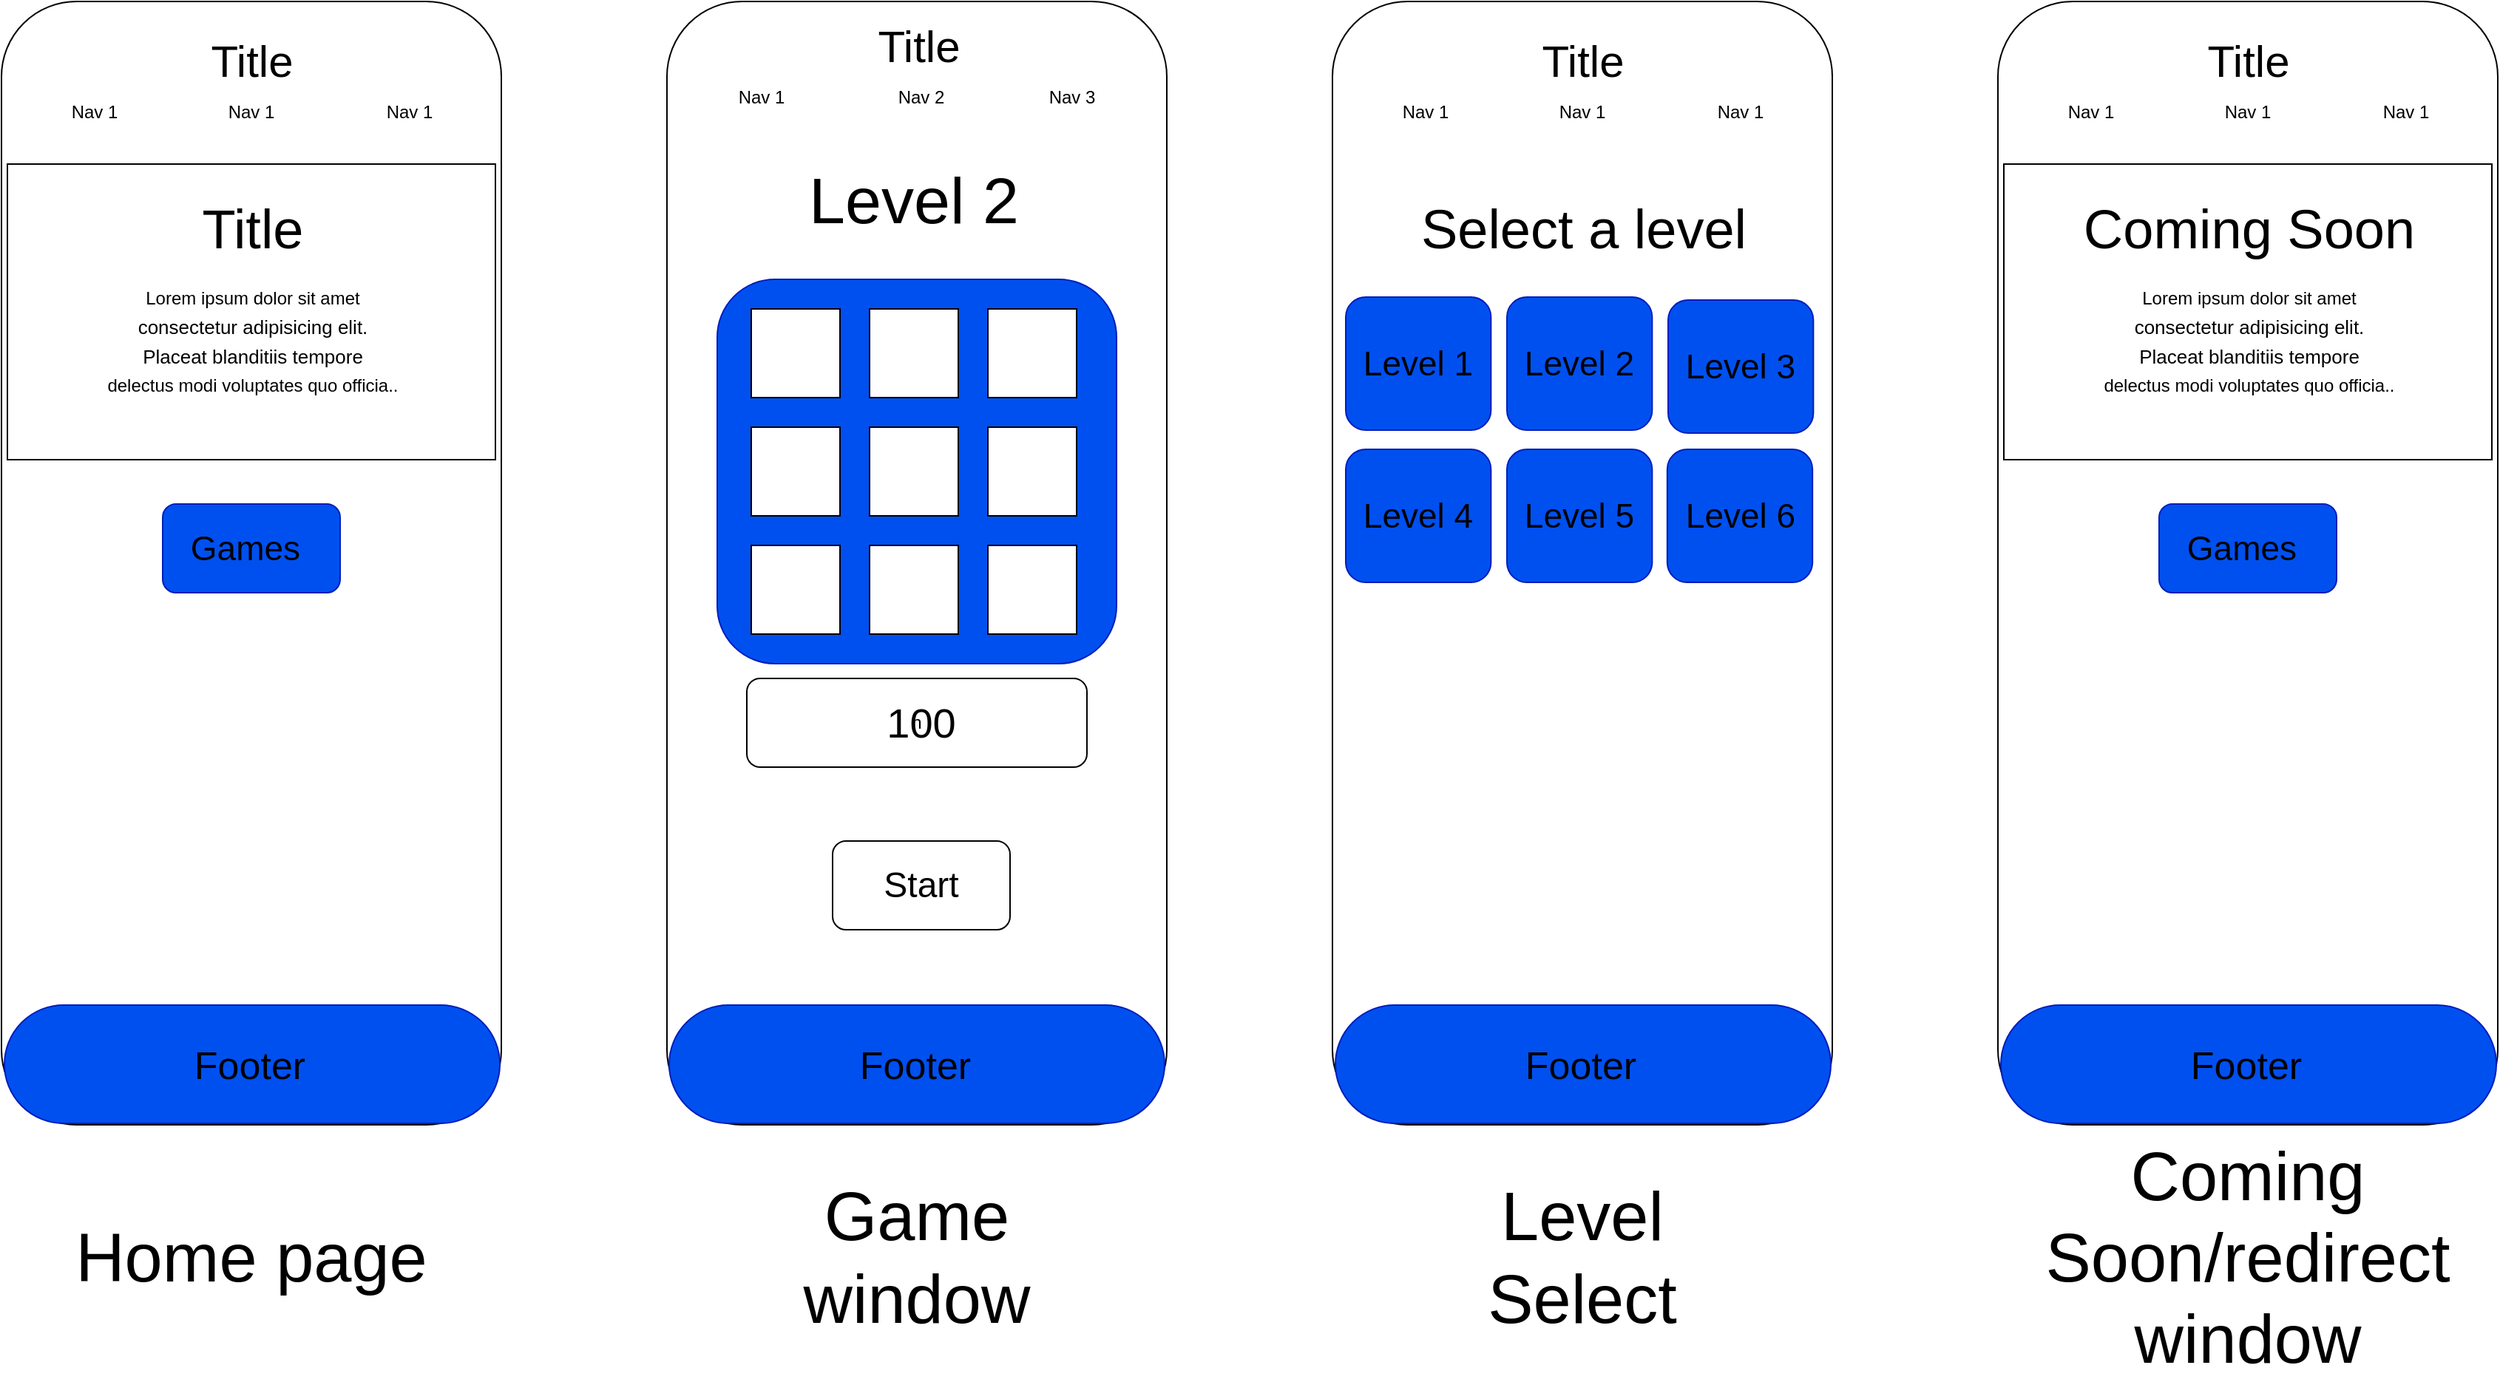 <mxfile version="28.2.7">
  <diagram name="Page-1" id="zzzk2FPJ-quOX737wU0R">
    <mxGraphModel dx="1603" dy="865" grid="1" gridSize="10" guides="1" tooltips="1" connect="1" arrows="1" fold="1" page="1" pageScale="1" pageWidth="850" pageHeight="1100" math="0" shadow="0">
      <root>
        <mxCell id="0" />
        <mxCell id="1" parent="0" />
        <mxCell id="CIU2w_Tct6Hn36oInEiV-35" value="" style="group" vertex="1" connectable="0" parent="1">
          <mxGeometry x="20" y="30" width="338" height="760" as="geometry" />
        </mxCell>
        <mxCell id="CIU2w_Tct6Hn36oInEiV-18" value="" style="rounded=1;whiteSpace=wrap;html=1;strokeColor=default;fillColor=light-dark(#FFFFFF,#FFFFFF);" vertex="1" parent="CIU2w_Tct6Hn36oInEiV-35">
          <mxGeometry width="338" height="760" as="geometry" />
        </mxCell>
        <mxCell id="CIU2w_Tct6Hn36oInEiV-19" value="&lt;font style=&quot;font-size: 30px;&quot;&gt;Title&lt;/font&gt;" style="text;html=1;whiteSpace=wrap;strokeColor=none;fillColor=none;align=center;verticalAlign=middle;rounded=0;fontColor=light-dark(#000000,#000000);" vertex="1" parent="CIU2w_Tct6Hn36oInEiV-35">
          <mxGeometry x="32.5" y="20" width="273" height="40" as="geometry" />
        </mxCell>
        <mxCell id="CIU2w_Tct6Hn36oInEiV-20" value="Nav 1" style="text;html=1;whiteSpace=wrap;strokeColor=none;fillColor=none;align=center;verticalAlign=middle;rounded=0;fontColor=light-dark(#000000,#000000);" vertex="1" parent="CIU2w_Tct6Hn36oInEiV-35">
          <mxGeometry x="32.5" y="60" width="60" height="30" as="geometry" />
        </mxCell>
        <mxCell id="CIU2w_Tct6Hn36oInEiV-21" value="Nav 1" style="text;html=1;whiteSpace=wrap;strokeColor=none;fillColor=none;align=center;verticalAlign=middle;rounded=0;fontColor=light-dark(#000000,#000000);" vertex="1" parent="CIU2w_Tct6Hn36oInEiV-35">
          <mxGeometry x="139" y="60" width="60" height="30" as="geometry" />
        </mxCell>
        <mxCell id="CIU2w_Tct6Hn36oInEiV-22" value="Nav 1" style="text;html=1;whiteSpace=wrap;strokeColor=none;fillColor=none;align=center;verticalAlign=middle;rounded=0;fontColor=light-dark(#000000,#000000);" vertex="1" parent="CIU2w_Tct6Hn36oInEiV-35">
          <mxGeometry x="245.5" y="60" width="60" height="30" as="geometry" />
        </mxCell>
        <mxCell id="CIU2w_Tct6Hn36oInEiV-23" value="" style="rounded=0;whiteSpace=wrap;html=1;fontColor=light-dark(#000000,#01FFF1);fillColor=light-dark(#FFFFFF,#C1D5D9);" vertex="1" parent="CIU2w_Tct6Hn36oInEiV-35">
          <mxGeometry x="4" y="110" width="330" height="200" as="geometry" />
        </mxCell>
        <mxCell id="CIU2w_Tct6Hn36oInEiV-24" value="&lt;font style=&quot;font-size: 37px; color: light-dark(rgb(0, 0, 0), rgb(0, 0, 0));&quot;&gt;Title&lt;/font&gt;" style="text;html=1;whiteSpace=wrap;strokeColor=none;fillColor=none;align=center;verticalAlign=middle;rounded=0;" vertex="1" parent="CIU2w_Tct6Hn36oInEiV-35">
          <mxGeometry x="55" y="130" width="230" height="50" as="geometry" />
        </mxCell>
        <mxCell id="CIU2w_Tct6Hn36oInEiV-25" value="&lt;div style=&quot;line-height: 19px;&quot;&gt;&lt;font style=&quot;color: light-dark(rgb(0, 0, 0), rgb(0, 0, 0));&quot;&gt;Lorem ipsum dolor sit amet &lt;/font&gt;&lt;/div&gt;&lt;div style=&quot;line-height: 19px;&quot;&gt;&lt;font style=&quot;color: light-dark(rgb(0, 0, 0), rgb(0, 0, 0));&quot;&gt;&lt;span style=&quot;font-size: 13px;&quot;&gt;consectetur adipisicing elit. &lt;/span&gt;&lt;/font&gt;&lt;/div&gt;&lt;div style=&quot;line-height: 19px;&quot;&gt;&lt;font style=&quot;color: light-dark(rgb(0, 0, 0), rgb(0, 0, 0));&quot;&gt;&lt;span style=&quot;font-size: 13px;&quot;&gt;Placeat blanditiis tempore &lt;/span&gt;&lt;/font&gt;&lt;/div&gt;&lt;div style=&quot;line-height: 19px;&quot;&gt;&lt;font style=&quot;color: light-dark(rgb(0, 0, 0), rgb(0, 0, 0));&quot;&gt;delectus modi voluptates quo officia..&lt;/font&gt;&lt;/div&gt;" style="text;html=1;whiteSpace=wrap;strokeColor=none;fillColor=none;align=center;verticalAlign=middle;rounded=0;" vertex="1" parent="CIU2w_Tct6Hn36oInEiV-35">
          <mxGeometry x="15" y="185" width="310" height="90" as="geometry" />
        </mxCell>
        <mxCell id="CIU2w_Tct6Hn36oInEiV-26" value="" style="rounded=1;whiteSpace=wrap;html=1;fillColor=#0050ef;fontColor=#ffffff;strokeColor=#001DBC;" vertex="1" parent="CIU2w_Tct6Hn36oInEiV-35">
          <mxGeometry x="109" y="340" width="120" height="60" as="geometry" />
        </mxCell>
        <mxCell id="CIU2w_Tct6Hn36oInEiV-27" value="&lt;font style=&quot;font-size: 23px;&quot;&gt;Games&lt;/font&gt;" style="text;html=1;whiteSpace=wrap;strokeColor=none;fillColor=none;align=center;verticalAlign=middle;rounded=0;fontColor=light-dark(#000000,#000000);" vertex="1" parent="CIU2w_Tct6Hn36oInEiV-35">
          <mxGeometry x="120" y="355" width="90" height="30" as="geometry" />
        </mxCell>
        <mxCell id="CIU2w_Tct6Hn36oInEiV-30" value="" style="group" vertex="1" connectable="0" parent="CIU2w_Tct6Hn36oInEiV-35">
          <mxGeometry x="2" y="679" width="335" height="80" as="geometry" />
        </mxCell>
        <mxCell id="CIU2w_Tct6Hn36oInEiV-28" value="" style="rounded=1;whiteSpace=wrap;html=1;arcSize=50;fillColor=#0050ef;fontColor=#ffffff;strokeColor=#001DBC;" vertex="1" parent="CIU2w_Tct6Hn36oInEiV-30">
          <mxGeometry width="335" height="80" as="geometry" />
        </mxCell>
        <mxCell id="CIU2w_Tct6Hn36oInEiV-29" value="&lt;font style=&quot;font-size: 26px;&quot;&gt;Footer&lt;/font&gt;" style="text;html=1;whiteSpace=wrap;strokeColor=none;fillColor=none;align=center;verticalAlign=middle;rounded=0;" vertex="1" parent="CIU2w_Tct6Hn36oInEiV-30">
          <mxGeometry x="6" y="11" width="320" height="59" as="geometry" />
        </mxCell>
        <mxCell id="CIU2w_Tct6Hn36oInEiV-36" value="" style="group" vertex="1" connectable="0" parent="1">
          <mxGeometry x="470" y="30" width="338" height="760" as="geometry" />
        </mxCell>
        <mxCell id="CIU2w_Tct6Hn36oInEiV-7" value="" style="rounded=1;whiteSpace=wrap;html=1;strokeColor=default;fillColor=light-dark(#FFFFFF,#FFFFFF);container=0;" vertex="1" parent="CIU2w_Tct6Hn36oInEiV-36">
          <mxGeometry width="338" height="760" as="geometry" />
        </mxCell>
        <mxCell id="CIU2w_Tct6Hn36oInEiV-6" value="&lt;font style=&quot;font-size: 44px;&quot;&gt;Level 2&lt;/font&gt;" style="text;html=1;whiteSpace=wrap;strokeColor=none;fillColor=none;align=center;verticalAlign=middle;rounded=0;fontColor=light-dark(#000000,#000000);container=0;" vertex="1" parent="CIU2w_Tct6Hn36oInEiV-36">
          <mxGeometry x="52" y="120" width="230" height="30" as="geometry" />
        </mxCell>
        <mxCell id="CIU2w_Tct6Hn36oInEiV-13" value="&lt;font style=&quot;font-size: 30px;&quot;&gt;Title&lt;/font&gt;" style="text;html=1;whiteSpace=wrap;strokeColor=none;fillColor=none;align=center;verticalAlign=middle;rounded=0;fontColor=light-dark(#000000,#000000);container=0;" vertex="1" parent="CIU2w_Tct6Hn36oInEiV-36">
          <mxGeometry x="34" y="10" width="273" height="40" as="geometry" />
        </mxCell>
        <mxCell id="CIU2w_Tct6Hn36oInEiV-14" value="Nav 1" style="text;html=1;whiteSpace=wrap;strokeColor=none;fillColor=none;align=center;verticalAlign=middle;rounded=0;fontColor=light-dark(#000000,#000000);container=0;" vertex="1" parent="CIU2w_Tct6Hn36oInEiV-36">
          <mxGeometry x="34" y="50" width="60" height="30" as="geometry" />
        </mxCell>
        <mxCell id="CIU2w_Tct6Hn36oInEiV-15" value="Nav 2" style="text;html=1;whiteSpace=wrap;strokeColor=none;fillColor=none;align=center;verticalAlign=middle;rounded=0;fontColor=light-dark(#000000,#000000);container=0;" vertex="1" parent="CIU2w_Tct6Hn36oInEiV-36">
          <mxGeometry x="142" y="50" width="60" height="30" as="geometry" />
        </mxCell>
        <mxCell id="CIU2w_Tct6Hn36oInEiV-16" value="Nav 3" style="text;html=1;whiteSpace=wrap;strokeColor=none;fillColor=none;align=center;verticalAlign=middle;rounded=0;fontColor=light-dark(#000000,#000000);container=0;" vertex="1" parent="CIU2w_Tct6Hn36oInEiV-36">
          <mxGeometry x="244" y="50" width="60" height="30" as="geometry" />
        </mxCell>
        <mxCell id="CIU2w_Tct6Hn36oInEiV-3" value="" style="rounded=1;whiteSpace=wrap;html=1;container=0;" vertex="1" parent="CIU2w_Tct6Hn36oInEiV-36">
          <mxGeometry x="112" y="568" width="120" height="60" as="geometry" />
        </mxCell>
        <mxCell id="CIU2w_Tct6Hn36oInEiV-4" value="&lt;font style=&quot;font-size: 24px;&quot;&gt;Start&lt;/font&gt;" style="text;html=1;whiteSpace=wrap;strokeColor=none;fillColor=none;align=center;verticalAlign=middle;rounded=0;container=0;" vertex="1" parent="CIU2w_Tct6Hn36oInEiV-36">
          <mxGeometry x="122" y="568" width="100" height="60" as="geometry" />
        </mxCell>
        <mxCell id="CIU2w_Tct6Hn36oInEiV-1" value="h" style="rounded=1;whiteSpace=wrap;html=1;fillColor=light-dark(#FFFFFF,#B1B1B1);container=0;" vertex="1" parent="CIU2w_Tct6Hn36oInEiV-36">
          <mxGeometry x="54" y="458" width="230" height="60" as="geometry" />
        </mxCell>
        <mxCell id="CIU2w_Tct6Hn36oInEiV-2" value="&lt;font style=&quot;font-size: 28px;&quot;&gt;100&lt;/font&gt;" style="text;html=1;whiteSpace=wrap;align=center;verticalAlign=middle;rounded=0;fontColor=light-dark(#000000,#050505);container=0;" vertex="1" parent="CIU2w_Tct6Hn36oInEiV-36">
          <mxGeometry x="142" y="473" width="60" height="30" as="geometry" />
        </mxCell>
        <mxCell id="CIU2w_Tct6Hn36oInEiV-8" value="" style="rounded=1;whiteSpace=wrap;html=1;fontColor=#ffffff;fillColor=#0050ef;strokeColor=#001DBC;container=0;" vertex="1" parent="CIU2w_Tct6Hn36oInEiV-36">
          <mxGeometry x="34" y="188" width="270" height="260" as="geometry" />
        </mxCell>
        <mxCell id="Trq_BZdBl9MvOM--GRWa-1" value="" style="rounded=0;whiteSpace=wrap;html=1;fillColor=light-dark(#FFFFFF,#FF3333);container=0;" parent="CIU2w_Tct6Hn36oInEiV-36" vertex="1">
          <mxGeometry x="57" y="208" width="60" height="60" as="geometry" />
        </mxCell>
        <mxCell id="Trq_BZdBl9MvOM--GRWa-2" value="" style="rounded=0;whiteSpace=wrap;html=1;fillColor=light-dark(#FFFFFF,#00FFFF);container=0;" parent="CIU2w_Tct6Hn36oInEiV-36" vertex="1">
          <mxGeometry x="137" y="288" width="60" height="60" as="geometry" />
        </mxCell>
        <mxCell id="Trq_BZdBl9MvOM--GRWa-3" value="" style="rounded=0;whiteSpace=wrap;html=1;fillColor=light-dark(#FFFFFF,#3333FF);container=0;" parent="CIU2w_Tct6Hn36oInEiV-36" vertex="1">
          <mxGeometry x="217" y="288" width="60" height="60" as="geometry" />
        </mxCell>
        <mxCell id="Trq_BZdBl9MvOM--GRWa-4" value="" style="rounded=0;whiteSpace=wrap;html=1;fillColor=light-dark(#FFFFFF,#00FF00);container=0;" parent="CIU2w_Tct6Hn36oInEiV-36" vertex="1">
          <mxGeometry x="57" y="288" width="60" height="60" as="geometry" />
        </mxCell>
        <mxCell id="Trq_BZdBl9MvOM--GRWa-5" value="" style="rounded=0;whiteSpace=wrap;html=1;fillColor=light-dark(#FFFFFF,#FFFF00);container=0;" parent="CIU2w_Tct6Hn36oInEiV-36" vertex="1">
          <mxGeometry x="217" y="208" width="60" height="60" as="geometry" />
        </mxCell>
        <mxCell id="Trq_BZdBl9MvOM--GRWa-6" value="" style="rounded=0;whiteSpace=wrap;html=1;fillColor=light-dark(#FFFFFF,#FF9933);container=0;" parent="CIU2w_Tct6Hn36oInEiV-36" vertex="1">
          <mxGeometry x="137" y="208" width="60" height="60" as="geometry" />
        </mxCell>
        <mxCell id="Trq_BZdBl9MvOM--GRWa-7" value="" style="rounded=0;whiteSpace=wrap;html=1;container=0;" parent="CIU2w_Tct6Hn36oInEiV-36" vertex="1">
          <mxGeometry x="217" y="368" width="60" height="60" as="geometry" />
        </mxCell>
        <mxCell id="Trq_BZdBl9MvOM--GRWa-8" value="" style="rounded=0;whiteSpace=wrap;html=1;fillColor=light-dark(#FFFFFF,#FF00FF);container=0;" parent="CIU2w_Tct6Hn36oInEiV-36" vertex="1">
          <mxGeometry x="137" y="368" width="60" height="60" as="geometry" />
        </mxCell>
        <mxCell id="Trq_BZdBl9MvOM--GRWa-9" value="" style="rounded=0;whiteSpace=wrap;html=1;fillColor=light-dark(#FFFFFF,#7F00FF);container=0;" parent="CIU2w_Tct6Hn36oInEiV-36" vertex="1">
          <mxGeometry x="57" y="368" width="60" height="60" as="geometry" />
        </mxCell>
        <mxCell id="CIU2w_Tct6Hn36oInEiV-33" value="" style="rounded=1;whiteSpace=wrap;html=1;arcSize=50;fillColor=#0050ef;fontColor=#ffffff;strokeColor=#001DBC;container=0;" vertex="1" parent="CIU2w_Tct6Hn36oInEiV-36">
          <mxGeometry x="1.5" y="679" width="335" height="80" as="geometry" />
        </mxCell>
        <mxCell id="CIU2w_Tct6Hn36oInEiV-34" value="&lt;font style=&quot;font-size: 26px;&quot;&gt;Footer&lt;/font&gt;" style="text;html=1;whiteSpace=wrap;strokeColor=none;fillColor=none;align=center;verticalAlign=middle;rounded=0;container=0;" vertex="1" parent="CIU2w_Tct6Hn36oInEiV-36">
          <mxGeometry x="7.5" y="690" width="320" height="59" as="geometry" />
        </mxCell>
        <mxCell id="CIU2w_Tct6Hn36oInEiV-37" value="" style="group" vertex="1" connectable="0" parent="1">
          <mxGeometry x="920" y="30" width="338" height="760" as="geometry" />
        </mxCell>
        <mxCell id="CIU2w_Tct6Hn36oInEiV-38" value="" style="rounded=1;whiteSpace=wrap;html=1;strokeColor=default;fillColor=light-dark(#FFFFFF,#FFFFFF);" vertex="1" parent="CIU2w_Tct6Hn36oInEiV-37">
          <mxGeometry width="338" height="760" as="geometry" />
        </mxCell>
        <mxCell id="CIU2w_Tct6Hn36oInEiV-39" value="&lt;font style=&quot;font-size: 30px;&quot;&gt;Title&lt;/font&gt;" style="text;html=1;whiteSpace=wrap;strokeColor=none;fillColor=none;align=center;verticalAlign=middle;rounded=0;fontColor=light-dark(#000000,#000000);" vertex="1" parent="CIU2w_Tct6Hn36oInEiV-37">
          <mxGeometry x="32.5" y="20" width="273" height="40" as="geometry" />
        </mxCell>
        <mxCell id="CIU2w_Tct6Hn36oInEiV-40" value="Nav 1" style="text;html=1;whiteSpace=wrap;strokeColor=none;fillColor=none;align=center;verticalAlign=middle;rounded=0;fontColor=light-dark(#000000,#000000);" vertex="1" parent="CIU2w_Tct6Hn36oInEiV-37">
          <mxGeometry x="32.5" y="60" width="60" height="30" as="geometry" />
        </mxCell>
        <mxCell id="CIU2w_Tct6Hn36oInEiV-41" value="Nav 1" style="text;html=1;whiteSpace=wrap;strokeColor=none;fillColor=none;align=center;verticalAlign=middle;rounded=0;fontColor=light-dark(#000000,#000000);" vertex="1" parent="CIU2w_Tct6Hn36oInEiV-37">
          <mxGeometry x="139" y="60" width="60" height="30" as="geometry" />
        </mxCell>
        <mxCell id="CIU2w_Tct6Hn36oInEiV-42" value="Nav 1" style="text;html=1;whiteSpace=wrap;strokeColor=none;fillColor=none;align=center;verticalAlign=middle;rounded=0;fontColor=light-dark(#000000,#000000);" vertex="1" parent="CIU2w_Tct6Hn36oInEiV-37">
          <mxGeometry x="245.5" y="60" width="60" height="30" as="geometry" />
        </mxCell>
        <mxCell id="CIU2w_Tct6Hn36oInEiV-44" value="&lt;font style=&quot;font-size: 37px; color: light-dark(rgb(0, 0, 0), rgb(0, 0, 0));&quot;&gt;Select a level&lt;/font&gt;" style="text;html=1;whiteSpace=wrap;strokeColor=none;fillColor=none;align=center;verticalAlign=middle;rounded=0;" vertex="1" parent="CIU2w_Tct6Hn36oInEiV-37">
          <mxGeometry x="55" y="130" width="230" height="50" as="geometry" />
        </mxCell>
        <mxCell id="CIU2w_Tct6Hn36oInEiV-48" value="" style="group" vertex="1" connectable="0" parent="CIU2w_Tct6Hn36oInEiV-37">
          <mxGeometry x="2" y="679" width="335" height="80" as="geometry" />
        </mxCell>
        <mxCell id="CIU2w_Tct6Hn36oInEiV-49" value="" style="rounded=1;whiteSpace=wrap;html=1;arcSize=50;fillColor=#0050ef;fontColor=#ffffff;strokeColor=#001DBC;" vertex="1" parent="CIU2w_Tct6Hn36oInEiV-48">
          <mxGeometry width="335" height="80" as="geometry" />
        </mxCell>
        <mxCell id="CIU2w_Tct6Hn36oInEiV-50" value="&lt;font style=&quot;font-size: 26px;&quot;&gt;Footer&lt;/font&gt;" style="text;html=1;whiteSpace=wrap;strokeColor=none;fillColor=none;align=center;verticalAlign=middle;rounded=0;" vertex="1" parent="CIU2w_Tct6Hn36oInEiV-48">
          <mxGeometry x="6" y="11" width="320" height="59" as="geometry" />
        </mxCell>
        <mxCell id="CIU2w_Tct6Hn36oInEiV-51" value="" style="group" vertex="1" connectable="0" parent="CIU2w_Tct6Hn36oInEiV-37">
          <mxGeometry x="9" y="200" width="98.18" height="90" as="geometry" />
        </mxCell>
        <mxCell id="CIU2w_Tct6Hn36oInEiV-59" value="" style="group" vertex="1" connectable="0" parent="CIU2w_Tct6Hn36oInEiV-51">
          <mxGeometry width="98.18" height="90" as="geometry" />
        </mxCell>
        <mxCell id="CIU2w_Tct6Hn36oInEiV-46" value="" style="rounded=1;whiteSpace=wrap;html=1;fillColor=#0050ef;fontColor=#ffffff;strokeColor=#001DBC;" vertex="1" parent="CIU2w_Tct6Hn36oInEiV-59">
          <mxGeometry width="98.18" height="90" as="geometry" />
        </mxCell>
        <mxCell id="CIU2w_Tct6Hn36oInEiV-47" value="&lt;font style=&quot;font-size: 23px;&quot;&gt;Level 1&lt;/font&gt;" style="text;html=1;whiteSpace=wrap;strokeColor=none;fillColor=none;align=center;verticalAlign=middle;rounded=0;fontColor=light-dark(#000000,#000000);" vertex="1" parent="CIU2w_Tct6Hn36oInEiV-59">
          <mxGeometry x="4.09" y="30" width="90" height="30" as="geometry" />
        </mxCell>
        <mxCell id="CIU2w_Tct6Hn36oInEiV-52" value="" style="group" vertex="1" connectable="0" parent="CIU2w_Tct6Hn36oInEiV-37">
          <mxGeometry x="118" y="200" width="98.18" height="90" as="geometry" />
        </mxCell>
        <mxCell id="CIU2w_Tct6Hn36oInEiV-53" value="" style="rounded=1;whiteSpace=wrap;html=1;fillColor=#0050ef;fontColor=#ffffff;strokeColor=#001DBC;" vertex="1" parent="CIU2w_Tct6Hn36oInEiV-52">
          <mxGeometry width="98.18" height="90" as="geometry" />
        </mxCell>
        <mxCell id="CIU2w_Tct6Hn36oInEiV-54" value="&lt;font style=&quot;font-size: 23px;&quot;&gt;Level 2&lt;/font&gt;" style="text;html=1;whiteSpace=wrap;strokeColor=none;fillColor=none;align=center;verticalAlign=middle;rounded=0;fontColor=light-dark(#000000,#000000);" vertex="1" parent="CIU2w_Tct6Hn36oInEiV-52">
          <mxGeometry x="4.09" y="30" width="90" height="30" as="geometry" />
        </mxCell>
        <mxCell id="CIU2w_Tct6Hn36oInEiV-66" value="" style="group" vertex="1" connectable="0" parent="CIU2w_Tct6Hn36oInEiV-37">
          <mxGeometry x="226.41" y="303" width="98.18" height="90" as="geometry" />
        </mxCell>
        <mxCell id="CIU2w_Tct6Hn36oInEiV-67" value="" style="rounded=1;whiteSpace=wrap;html=1;fillColor=#0050ef;fontColor=#ffffff;strokeColor=#001DBC;" vertex="1" parent="CIU2w_Tct6Hn36oInEiV-66">
          <mxGeometry width="98.18" height="90" as="geometry" />
        </mxCell>
        <mxCell id="CIU2w_Tct6Hn36oInEiV-68" value="&lt;font style=&quot;font-size: 23px;&quot;&gt;Level 6&lt;/font&gt;" style="text;html=1;whiteSpace=wrap;strokeColor=none;fillColor=none;align=center;verticalAlign=middle;rounded=0;fontColor=light-dark(#000000,#000000);" vertex="1" parent="CIU2w_Tct6Hn36oInEiV-66">
          <mxGeometry x="4.09" y="30" width="90" height="30" as="geometry" />
        </mxCell>
        <mxCell id="CIU2w_Tct6Hn36oInEiV-63" value="" style="group" vertex="1" connectable="0" parent="CIU2w_Tct6Hn36oInEiV-37">
          <mxGeometry x="118" y="303" width="98.18" height="90" as="geometry" />
        </mxCell>
        <mxCell id="CIU2w_Tct6Hn36oInEiV-64" value="" style="rounded=1;whiteSpace=wrap;html=1;fillColor=#0050ef;fontColor=#ffffff;strokeColor=#001DBC;" vertex="1" parent="CIU2w_Tct6Hn36oInEiV-63">
          <mxGeometry width="98.18" height="90" as="geometry" />
        </mxCell>
        <mxCell id="CIU2w_Tct6Hn36oInEiV-65" value="&lt;font style=&quot;font-size: 23px;&quot;&gt;Level 5&lt;/font&gt;" style="text;html=1;whiteSpace=wrap;strokeColor=none;fillColor=none;align=center;verticalAlign=middle;rounded=0;fontColor=light-dark(#000000,#000000);" vertex="1" parent="CIU2w_Tct6Hn36oInEiV-63">
          <mxGeometry x="4.09" y="30" width="90" height="30" as="geometry" />
        </mxCell>
        <mxCell id="CIU2w_Tct6Hn36oInEiV-60" value="" style="group" vertex="1" connectable="0" parent="CIU2w_Tct6Hn36oInEiV-37">
          <mxGeometry x="9" y="303" width="98.18" height="90" as="geometry" />
        </mxCell>
        <mxCell id="CIU2w_Tct6Hn36oInEiV-61" value="" style="rounded=1;whiteSpace=wrap;html=1;fillColor=#0050ef;fontColor=#ffffff;strokeColor=#001DBC;" vertex="1" parent="CIU2w_Tct6Hn36oInEiV-60">
          <mxGeometry width="98.18" height="90" as="geometry" />
        </mxCell>
        <mxCell id="CIU2w_Tct6Hn36oInEiV-62" value="&lt;font style=&quot;font-size: 23px;&quot;&gt;Level 4&lt;/font&gt;" style="text;html=1;whiteSpace=wrap;strokeColor=none;fillColor=none;align=center;verticalAlign=middle;rounded=0;fontColor=light-dark(#000000,#000000);" vertex="1" parent="CIU2w_Tct6Hn36oInEiV-60">
          <mxGeometry x="4.09" y="30" width="90" height="30" as="geometry" />
        </mxCell>
        <mxCell id="CIU2w_Tct6Hn36oInEiV-55" value="" style="group" vertex="1" connectable="0" parent="1">
          <mxGeometry x="1147" y="232" width="98.18" height="90" as="geometry" />
        </mxCell>
        <mxCell id="CIU2w_Tct6Hn36oInEiV-56" value="" style="rounded=1;whiteSpace=wrap;html=1;fillColor=#0050ef;fontColor=#ffffff;strokeColor=#001DBC;" vertex="1" parent="CIU2w_Tct6Hn36oInEiV-55">
          <mxGeometry width="98.18" height="90" as="geometry" />
        </mxCell>
        <mxCell id="CIU2w_Tct6Hn36oInEiV-57" value="&lt;font style=&quot;font-size: 23px;&quot;&gt;Level 3&lt;/font&gt;" style="text;html=1;whiteSpace=wrap;strokeColor=none;fillColor=none;align=center;verticalAlign=middle;rounded=0;fontColor=light-dark(#000000,#000000);" vertex="1" parent="CIU2w_Tct6Hn36oInEiV-55">
          <mxGeometry x="4.09" y="30" width="90" height="30" as="geometry" />
        </mxCell>
        <mxCell id="CIU2w_Tct6Hn36oInEiV-70" value="&lt;font style=&quot;font-size: 46px;&quot;&gt;Home page&lt;/font&gt;&lt;span style=&quot;color: rgba(0, 0, 0, 0); font-family: monospace; font-size: 0px; text-align: start; text-wrap-mode: nowrap;&quot;&gt;%3CmxGraphModel%3E%3Croot%3E%3CmxCell%20id%3D%220%22%2F%3E%3CmxCell%20id%3D%221%22%20parent%3D%220%22%2F%3E%3CmxCell%20id%3D%222%22%20value%3D%22%22%20style%3D%22group%22%20vertex%3D%221%22%20connectable%3D%220%22%20parent%3D%221%22%3E%3CmxGeometry%20x%3D%22929%22%20y%3D%22230%22%20width%3D%2298.18%22%20height%3D%2290%22%20as%3D%22geometry%22%2F%3E%3C%2FmxCell%3E%3CmxCell%20id%3D%223%22%20value%3D%22%22%20style%3D%22rounded%3D1%3BwhiteSpace%3Dwrap%3Bhtml%3D1%3BfillColor%3D%230050ef%3BfontColor%3D%23ffffff%3BstrokeColor%3D%23001DBC%3B%22%20vertex%3D%221%22%20parent%3D%222%22%3E%3CmxGeometry%20width%3D%2298.18%22%20height%3D%2290%22%20as%3D%22geometry%22%2F%3E%3C%2FmxCell%3E%3CmxCell%20id%3D%224%22%20value%3D%22%26lt%3Bfont%20style%3D%26quot%3Bfont-size%3A%2023px%3B%26quot%3B%26gt%3BLevel%201%26lt%3B%2Ffont%26gt%3B%22%20style%3D%22text%3Bhtml%3D1%3BwhiteSpace%3Dwrap%3BstrokeColor%3Dnone%3BfillColor%3Dnone%3Balign%3Dcenter%3BverticalAlign%3Dmiddle%3Brounded%3D0%3BfontColor%3Dlight-dark(%23000000%2C%23000000)%3B%22%20vertex%3D%221%22%20parent%3D%222%22%3E%3CmxGeometry%20x%3D%224.09%22%20y%3D%2230%22%20width%3D%2290%22%20height%3D%2230%22%20as%3D%22geometry%22%2F%3E%3C%2FmxCell%3E%3C%2Froot%3E%3C%2FmxGraphModel%3E&lt;/span&gt;" style="text;html=1;whiteSpace=wrap;strokeColor=none;fillColor=none;align=center;verticalAlign=middle;rounded=0;" vertex="1" parent="1">
          <mxGeometry x="69" y="840" width="240" height="80" as="geometry" />
        </mxCell>
        <mxCell id="CIU2w_Tct6Hn36oInEiV-71" value="&lt;span style=&quot;font-size: 46px;&quot;&gt;Game window&lt;/span&gt;" style="text;html=1;whiteSpace=wrap;strokeColor=none;fillColor=none;align=center;verticalAlign=middle;rounded=0;" vertex="1" parent="1">
          <mxGeometry x="519" y="840" width="240" height="80" as="geometry" />
        </mxCell>
        <mxCell id="CIU2w_Tct6Hn36oInEiV-72" value="&lt;span style=&quot;font-size: 46px;&quot;&gt;Level Select&lt;/span&gt;" style="text;html=1;whiteSpace=wrap;strokeColor=none;fillColor=none;align=center;verticalAlign=middle;rounded=0;" vertex="1" parent="1">
          <mxGeometry x="969" y="840" width="240" height="80" as="geometry" />
        </mxCell>
        <mxCell id="CIU2w_Tct6Hn36oInEiV-73" value="" style="group" vertex="1" connectable="0" parent="1">
          <mxGeometry x="1370" y="30" width="338" height="760" as="geometry" />
        </mxCell>
        <mxCell id="CIU2w_Tct6Hn36oInEiV-74" value="" style="rounded=1;whiteSpace=wrap;html=1;strokeColor=default;fillColor=light-dark(#FFFFFF,#FFFFFF);" vertex="1" parent="CIU2w_Tct6Hn36oInEiV-73">
          <mxGeometry width="338" height="760" as="geometry" />
        </mxCell>
        <mxCell id="CIU2w_Tct6Hn36oInEiV-75" value="&lt;font style=&quot;font-size: 30px;&quot;&gt;Title&lt;/font&gt;" style="text;html=1;whiteSpace=wrap;strokeColor=none;fillColor=none;align=center;verticalAlign=middle;rounded=0;fontColor=light-dark(#000000,#000000);" vertex="1" parent="CIU2w_Tct6Hn36oInEiV-73">
          <mxGeometry x="32.5" y="20" width="273" height="40" as="geometry" />
        </mxCell>
        <mxCell id="CIU2w_Tct6Hn36oInEiV-76" value="Nav 1" style="text;html=1;whiteSpace=wrap;strokeColor=none;fillColor=none;align=center;verticalAlign=middle;rounded=0;fontColor=light-dark(#000000,#000000);" vertex="1" parent="CIU2w_Tct6Hn36oInEiV-73">
          <mxGeometry x="32.5" y="60" width="60" height="30" as="geometry" />
        </mxCell>
        <mxCell id="CIU2w_Tct6Hn36oInEiV-77" value="Nav 1" style="text;html=1;whiteSpace=wrap;strokeColor=none;fillColor=none;align=center;verticalAlign=middle;rounded=0;fontColor=light-dark(#000000,#000000);" vertex="1" parent="CIU2w_Tct6Hn36oInEiV-73">
          <mxGeometry x="139" y="60" width="60" height="30" as="geometry" />
        </mxCell>
        <mxCell id="CIU2w_Tct6Hn36oInEiV-78" value="Nav 1" style="text;html=1;whiteSpace=wrap;strokeColor=none;fillColor=none;align=center;verticalAlign=middle;rounded=0;fontColor=light-dark(#000000,#000000);" vertex="1" parent="CIU2w_Tct6Hn36oInEiV-73">
          <mxGeometry x="245.5" y="60" width="60" height="30" as="geometry" />
        </mxCell>
        <mxCell id="CIU2w_Tct6Hn36oInEiV-79" value="" style="rounded=0;whiteSpace=wrap;html=1;fontColor=light-dark(#000000,#01FFF1);fillColor=light-dark(#FFFFFF,#C1D5D9);" vertex="1" parent="CIU2w_Tct6Hn36oInEiV-73">
          <mxGeometry x="4" y="110" width="330" height="200" as="geometry" />
        </mxCell>
        <mxCell id="CIU2w_Tct6Hn36oInEiV-80" value="&lt;font style=&quot;font-size: 37px; color: light-dark(rgb(0, 0, 0), rgb(0, 0, 0));&quot;&gt;Coming Soon&lt;/font&gt;" style="text;html=1;whiteSpace=wrap;strokeColor=none;fillColor=none;align=center;verticalAlign=middle;rounded=0;" vertex="1" parent="CIU2w_Tct6Hn36oInEiV-73">
          <mxGeometry x="55" y="130" width="230" height="50" as="geometry" />
        </mxCell>
        <mxCell id="CIU2w_Tct6Hn36oInEiV-81" value="&lt;div style=&quot;line-height: 19px;&quot;&gt;&lt;font style=&quot;color: light-dark(rgb(0, 0, 0), rgb(0, 0, 0));&quot;&gt;Lorem ipsum dolor sit amet &lt;/font&gt;&lt;/div&gt;&lt;div style=&quot;line-height: 19px;&quot;&gt;&lt;font style=&quot;color: light-dark(rgb(0, 0, 0), rgb(0, 0, 0));&quot;&gt;&lt;span style=&quot;font-size: 13px;&quot;&gt;consectetur adipisicing elit. &lt;/span&gt;&lt;/font&gt;&lt;/div&gt;&lt;div style=&quot;line-height: 19px;&quot;&gt;&lt;font style=&quot;color: light-dark(rgb(0, 0, 0), rgb(0, 0, 0));&quot;&gt;&lt;span style=&quot;font-size: 13px;&quot;&gt;Placeat blanditiis tempore &lt;/span&gt;&lt;/font&gt;&lt;/div&gt;&lt;div style=&quot;line-height: 19px;&quot;&gt;&lt;font style=&quot;color: light-dark(rgb(0, 0, 0), rgb(0, 0, 0));&quot;&gt;delectus modi voluptates quo officia..&lt;/font&gt;&lt;/div&gt;" style="text;html=1;whiteSpace=wrap;strokeColor=none;fillColor=none;align=center;verticalAlign=middle;rounded=0;" vertex="1" parent="CIU2w_Tct6Hn36oInEiV-73">
          <mxGeometry x="15" y="185" width="310" height="90" as="geometry" />
        </mxCell>
        <mxCell id="CIU2w_Tct6Hn36oInEiV-82" value="" style="rounded=1;whiteSpace=wrap;html=1;fillColor=#0050ef;fontColor=#ffffff;strokeColor=#001DBC;" vertex="1" parent="CIU2w_Tct6Hn36oInEiV-73">
          <mxGeometry x="109" y="340" width="120" height="60" as="geometry" />
        </mxCell>
        <mxCell id="CIU2w_Tct6Hn36oInEiV-83" value="&lt;font style=&quot;font-size: 23px;&quot;&gt;Games&lt;/font&gt;" style="text;html=1;whiteSpace=wrap;strokeColor=none;fillColor=none;align=center;verticalAlign=middle;rounded=0;fontColor=light-dark(#000000,#000000);" vertex="1" parent="CIU2w_Tct6Hn36oInEiV-73">
          <mxGeometry x="120" y="355" width="90" height="30" as="geometry" />
        </mxCell>
        <mxCell id="CIU2w_Tct6Hn36oInEiV-84" value="" style="group" vertex="1" connectable="0" parent="CIU2w_Tct6Hn36oInEiV-73">
          <mxGeometry x="2" y="679" width="335" height="80" as="geometry" />
        </mxCell>
        <mxCell id="CIU2w_Tct6Hn36oInEiV-85" value="" style="rounded=1;whiteSpace=wrap;html=1;arcSize=50;fillColor=#0050ef;fontColor=#ffffff;strokeColor=#001DBC;" vertex="1" parent="CIU2w_Tct6Hn36oInEiV-84">
          <mxGeometry width="335" height="80" as="geometry" />
        </mxCell>
        <mxCell id="CIU2w_Tct6Hn36oInEiV-86" value="&lt;font style=&quot;font-size: 26px;&quot;&gt;Footer&lt;/font&gt;" style="text;html=1;whiteSpace=wrap;strokeColor=none;fillColor=none;align=center;verticalAlign=middle;rounded=0;" vertex="1" parent="CIU2w_Tct6Hn36oInEiV-84">
          <mxGeometry x="6" y="11" width="320" height="59" as="geometry" />
        </mxCell>
        <mxCell id="CIU2w_Tct6Hn36oInEiV-87" value="&lt;span style=&quot;font-size: 46px;&quot;&gt;Coming Soon/redirect window&lt;/span&gt;" style="text;html=1;whiteSpace=wrap;strokeColor=none;fillColor=none;align=center;verticalAlign=middle;rounded=0;" vertex="1" parent="1">
          <mxGeometry x="1419" y="840" width="240" height="80" as="geometry" />
        </mxCell>
      </root>
    </mxGraphModel>
  </diagram>
</mxfile>
